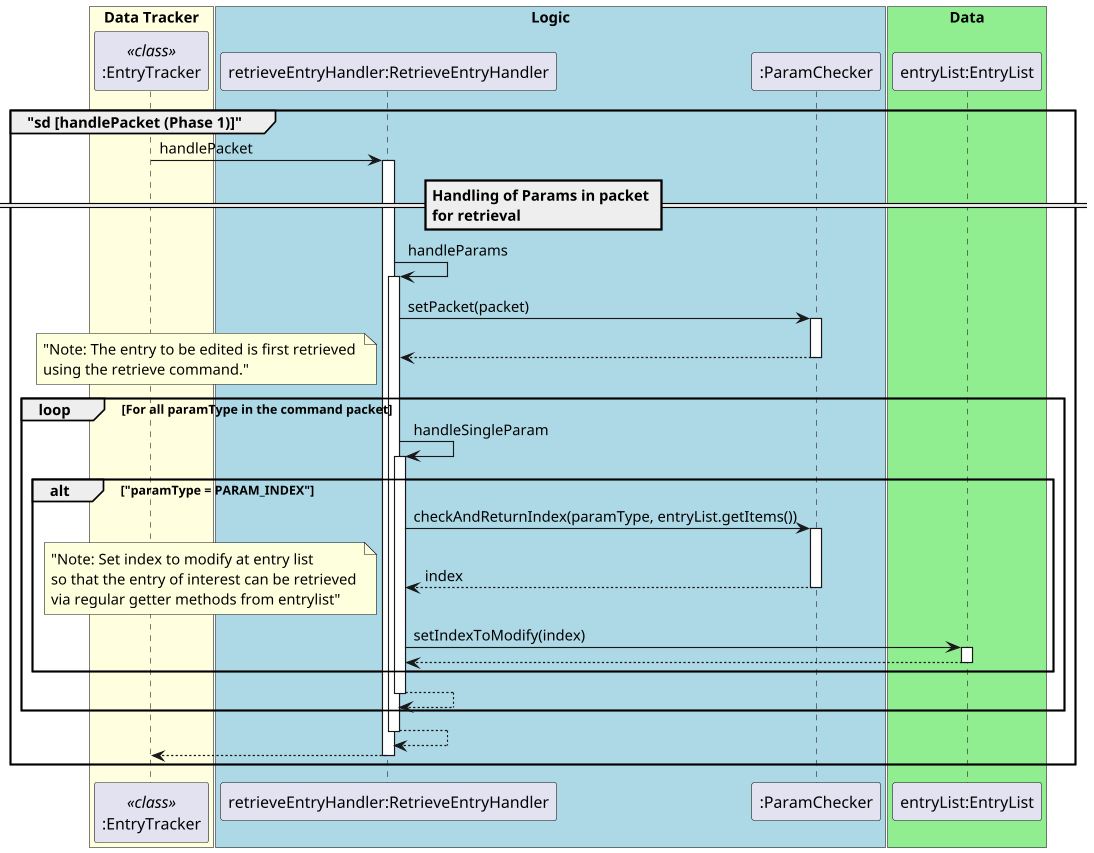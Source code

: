 @startuml
autoactivate on
scale 1094 width
skinparam shadowing false
skinparam sequence {
ActorBorderColor white

ActorBackgroundColor white
ActorFontColor white
ActorFontSize 17
ActorFontName ""
}



box "Data Tracker" #LightYellow
participant ":EntryTracker" as entryTracker <<class>>
endBox

box "Logic" #LightBlue
participant "retrieveEntryHandler:RetrieveEntryHandler"
participant ":ParamChecker"
endBox

box "Data" #LightGreen
participant "entryList:EntryList"
endBox
group "sd [handlePacket (Phase 1)]"
       entryTracker-> "retrieveEntryHandler:RetrieveEntryHandler" : handlePacket

            == Handling of Params in packet \nfor retrieval ==
            "retrieveEntryHandler:RetrieveEntryHandler" -> "retrieveEntryHandler:RetrieveEntryHandler" : handleParams
                "retrieveEntryHandler:RetrieveEntryHandler" -> ":ParamChecker" : setPacket(packet)
                return
                loop For all paramType in the command packet
                    note left: "Note: The entry to be edited is first retrieved \nusing the retrieve command."
                    "retrieveEntryHandler:RetrieveEntryHandler" -> "retrieveEntryHandler:RetrieveEntryHandler" : handleSingleParam
                        alt "paramType = PARAM_INDEX"
                            "retrieveEntryHandler:RetrieveEntryHandler" ->":ParamChecker": checkAndReturnIndex(paramType, entryList.getItems())
                            return index
                            note left: "Note: Set index to modify at entry list\nso that the entry of interest can be retrieved \nvia regular getter methods from entrylist"
                            "retrieveEntryHandler:RetrieveEntryHandler" -> "entryList:EntryList" : setIndexToModify(index)
                            return
                        end
                    return
                end
            return
       return
end
@enduml

